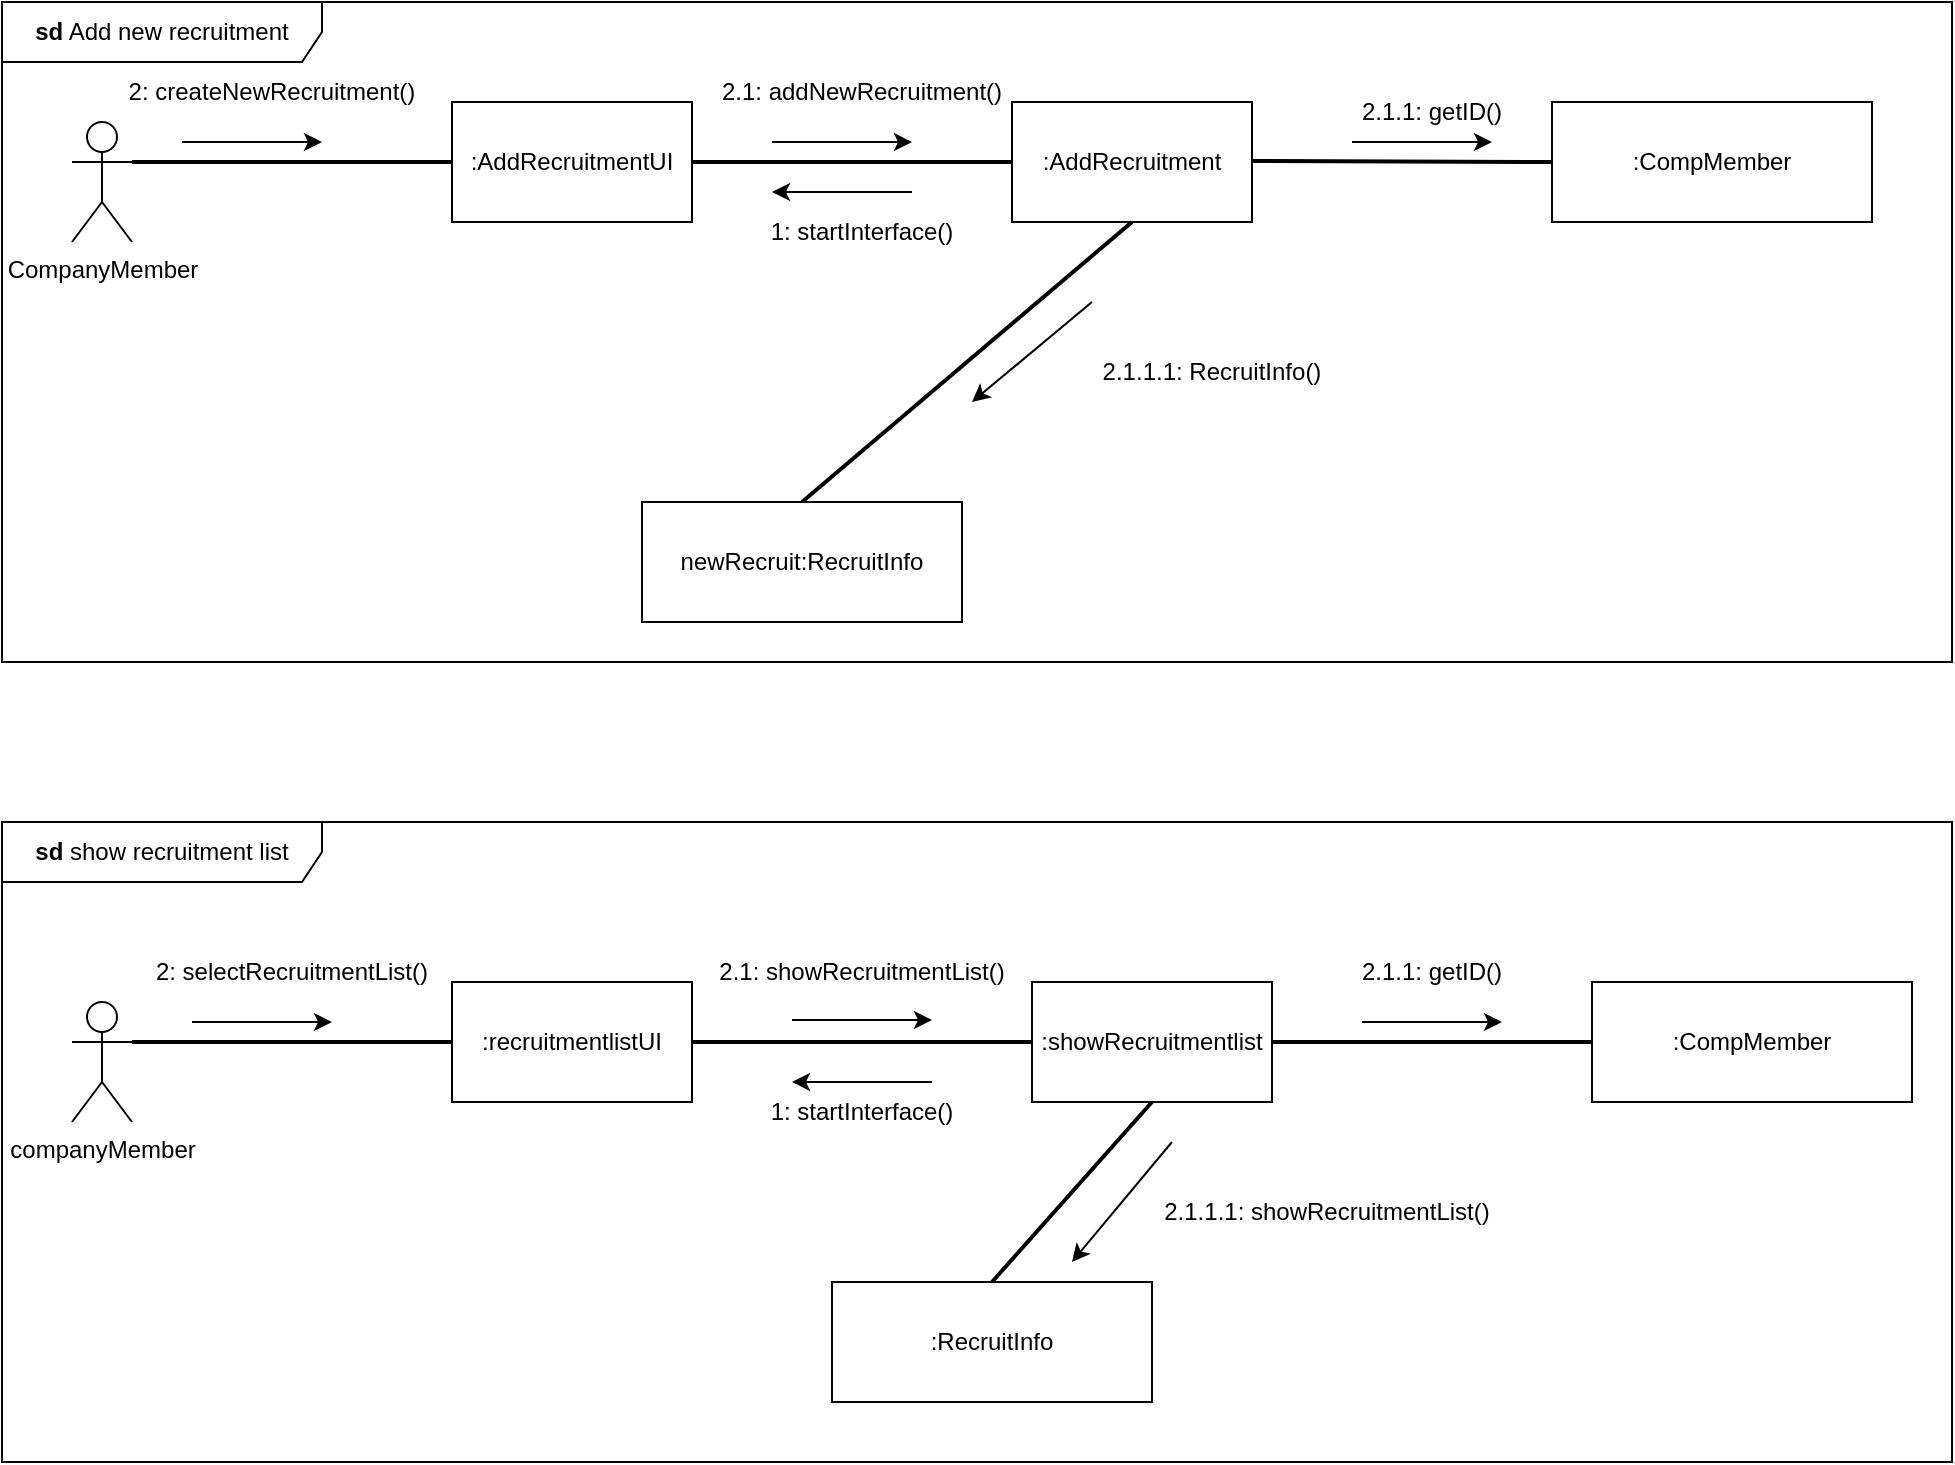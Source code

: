 <mxfile version="21.3.2" type="device">
  <diagram name="Page-1" id="2YBvvXClWsGukQMizWep">
    <mxGraphModel dx="1050" dy="573" grid="1" gridSize="10" guides="1" tooltips="1" connect="1" arrows="1" fold="1" page="1" pageScale="1" pageWidth="850" pageHeight="1100" math="0" shadow="0">
      <root>
        <mxCell id="0" />
        <mxCell id="1" parent="0" />
        <mxCell id="drem8hIzEslNzogFuknP-12" value="" style="endArrow=none;html=1;rounded=0;exitX=1;exitY=0.333;exitDx=0;exitDy=0;exitPerimeter=0;entryX=0;entryY=0.5;entryDx=0;entryDy=0;strokeWidth=2;" parent="1" source="drem8hIzEslNzogFuknP-1" target="drem8hIzEslNzogFuknP-13" edge="1">
          <mxGeometry width="50" height="50" relative="1" as="geometry">
            <mxPoint x="440" y="200" as="sourcePoint" />
            <mxPoint x="150" y="150" as="targetPoint" />
          </mxGeometry>
        </mxCell>
        <mxCell id="drem8hIzEslNzogFuknP-13" value=":AddRecruitmentUI" style="rounded=0;whiteSpace=wrap;html=1;" parent="1" vertex="1">
          <mxGeometry x="250" y="110" width="120" height="60" as="geometry" />
        </mxCell>
        <mxCell id="drem8hIzEslNzogFuknP-15" value="" style="endArrow=none;html=1;rounded=0;exitX=1;exitY=0.5;exitDx=0;exitDy=0;entryX=0;entryY=0.5;entryDx=0;entryDy=0;strokeWidth=2;" parent="1" source="drem8hIzEslNzogFuknP-13" target="drem8hIzEslNzogFuknP-16" edge="1">
          <mxGeometry width="50" height="50" relative="1" as="geometry">
            <mxPoint x="440" y="200" as="sourcePoint" />
            <mxPoint x="490" y="150" as="targetPoint" />
          </mxGeometry>
        </mxCell>
        <mxCell id="drem8hIzEslNzogFuknP-16" value=":AddRecruitment" style="rounded=0;whiteSpace=wrap;html=1;" parent="1" vertex="1">
          <mxGeometry x="530" y="110" width="120" height="60" as="geometry" />
        </mxCell>
        <mxCell id="drem8hIzEslNzogFuknP-17" value="" style="endArrow=classic;html=1;rounded=0;" parent="1" edge="1">
          <mxGeometry width="50" height="50" relative="1" as="geometry">
            <mxPoint x="115" y="130" as="sourcePoint" />
            <mxPoint x="185" y="130" as="targetPoint" />
          </mxGeometry>
        </mxCell>
        <mxCell id="drem8hIzEslNzogFuknP-18" value="2.1: addNewRecruitment()" style="text;html=1;strokeColor=none;fillColor=none;align=center;verticalAlign=middle;whiteSpace=wrap;rounded=0;" parent="1" vertex="1">
          <mxGeometry x="380" y="90" width="150" height="30" as="geometry" />
        </mxCell>
        <mxCell id="drem8hIzEslNzogFuknP-19" value="2: createNewRecruitment()" style="text;html=1;strokeColor=none;fillColor=none;align=center;verticalAlign=middle;whiteSpace=wrap;rounded=0;" parent="1" vertex="1">
          <mxGeometry x="80" y="90" width="160" height="30" as="geometry" />
        </mxCell>
        <mxCell id="drem8hIzEslNzogFuknP-21" value="" style="endArrow=classic;html=1;rounded=0;" parent="1" edge="1">
          <mxGeometry width="50" height="50" relative="1" as="geometry">
            <mxPoint x="410" y="130" as="sourcePoint" />
            <mxPoint x="480" y="130" as="targetPoint" />
          </mxGeometry>
        </mxCell>
        <mxCell id="drem8hIzEslNzogFuknP-22" value="" style="endArrow=none;html=1;rounded=0;exitX=0.5;exitY=1;exitDx=0;exitDy=0;entryX=0.5;entryY=0;entryDx=0;entryDy=0;strokeWidth=2;" parent="1" source="drem8hIzEslNzogFuknP-16" target="drem8hIzEslNzogFuknP-29" edge="1">
          <mxGeometry width="50" height="50" relative="1" as="geometry">
            <mxPoint x="390" y="220" as="sourcePoint" />
            <mxPoint x="430" y="310" as="targetPoint" />
          </mxGeometry>
        </mxCell>
        <mxCell id="drem8hIzEslNzogFuknP-25" value="" style="endArrow=classic;html=1;rounded=0;" parent="1" edge="1">
          <mxGeometry width="50" height="50" relative="1" as="geometry">
            <mxPoint x="570" y="210" as="sourcePoint" />
            <mxPoint x="510" y="260" as="targetPoint" />
          </mxGeometry>
        </mxCell>
        <mxCell id="drem8hIzEslNzogFuknP-27" value="2.1.1.1: RecruitInfo()" style="text;html=1;strokeColor=none;fillColor=none;align=center;verticalAlign=middle;whiteSpace=wrap;rounded=0;" parent="1" vertex="1">
          <mxGeometry x="550" y="230" width="160" height="30" as="geometry" />
        </mxCell>
        <mxCell id="drem8hIzEslNzogFuknP-30" value="" style="endArrow=classic;html=1;rounded=0;" parent="1" edge="1">
          <mxGeometry width="50" height="50" relative="1" as="geometry">
            <mxPoint x="625" y="330" as="sourcePoint" />
            <mxPoint x="625" y="330" as="targetPoint" />
          </mxGeometry>
        </mxCell>
        <mxCell id="drem8hIzEslNzogFuknP-32" value="" style="endArrow=classic;html=1;rounded=0;" parent="1" edge="1">
          <mxGeometry width="50" height="50" relative="1" as="geometry">
            <mxPoint x="555" y="330" as="sourcePoint" />
            <mxPoint x="555" y="330" as="targetPoint" />
          </mxGeometry>
        </mxCell>
        <mxCell id="drem8hIzEslNzogFuknP-84" value="&lt;b&gt;sd&lt;/b&gt; Add new recruitment" style="shape=umlFrame;whiteSpace=wrap;html=1;pointerEvents=0;recursiveResize=0;container=1;collapsible=0;width=160;" parent="1" vertex="1">
          <mxGeometry x="25" y="60" width="975" height="330" as="geometry" />
        </mxCell>
        <mxCell id="drem8hIzEslNzogFuknP-109" value="1: startInterface()" style="text;html=1;strokeColor=none;fillColor=none;align=center;verticalAlign=middle;whiteSpace=wrap;rounded=0;" parent="drem8hIzEslNzogFuknP-84" vertex="1">
          <mxGeometry x="355" y="100" width="150" height="30" as="geometry" />
        </mxCell>
        <mxCell id="drem8hIzEslNzogFuknP-1" value="CompanyMember" style="shape=umlActor;verticalLabelPosition=bottom;verticalAlign=top;html=1;outlineConnect=0;" parent="drem8hIzEslNzogFuknP-84" vertex="1">
          <mxGeometry x="35" y="60" width="30" height="60" as="geometry" />
        </mxCell>
        <mxCell id="twtLeFDuSWqD80qAJFHP-5" value=":CompMember" style="rounded=0;whiteSpace=wrap;html=1;" vertex="1" parent="drem8hIzEslNzogFuknP-84">
          <mxGeometry x="775" y="50" width="160" height="60" as="geometry" />
        </mxCell>
        <mxCell id="twtLeFDuSWqD80qAJFHP-6" value="" style="endArrow=none;html=1;rounded=0;strokeWidth=2;exitX=1;exitY=0.5;exitDx=0;exitDy=0;entryX=0;entryY=0.5;entryDx=0;entryDy=0;" edge="1" parent="drem8hIzEslNzogFuknP-84" target="twtLeFDuSWqD80qAJFHP-5">
          <mxGeometry width="50" height="50" relative="1" as="geometry">
            <mxPoint x="625" y="79.5" as="sourcePoint" />
            <mxPoint x="785" y="79.5" as="targetPoint" />
          </mxGeometry>
        </mxCell>
        <mxCell id="twtLeFDuSWqD80qAJFHP-7" value="" style="endArrow=classic;html=1;rounded=0;" edge="1" parent="drem8hIzEslNzogFuknP-84">
          <mxGeometry width="50" height="50" relative="1" as="geometry">
            <mxPoint x="675" y="70" as="sourcePoint" />
            <mxPoint x="745" y="70" as="targetPoint" />
          </mxGeometry>
        </mxCell>
        <mxCell id="twtLeFDuSWqD80qAJFHP-8" value="2.1.1: getID()" style="text;html=1;strokeColor=none;fillColor=none;align=center;verticalAlign=middle;whiteSpace=wrap;rounded=0;" vertex="1" parent="drem8hIzEslNzogFuknP-84">
          <mxGeometry x="635" y="40" width="160" height="30" as="geometry" />
        </mxCell>
        <mxCell id="drem8hIzEslNzogFuknP-29" value="newRecruit:RecruitInfo" style="rounded=0;whiteSpace=wrap;html=1;" parent="drem8hIzEslNzogFuknP-84" vertex="1">
          <mxGeometry x="320" y="250" width="160" height="60" as="geometry" />
        </mxCell>
        <mxCell id="drem8hIzEslNzogFuknP-107" value="" style="endArrow=classic;html=1;rounded=0;" parent="1" edge="1">
          <mxGeometry width="50" height="50" relative="1" as="geometry">
            <mxPoint x="480" y="155" as="sourcePoint" />
            <mxPoint x="410" y="155" as="targetPoint" />
          </mxGeometry>
        </mxCell>
        <mxCell id="Hm5OGX_l1lOq_2YDy-Yi-1" value="&lt;b&gt;sd &lt;/b&gt;show recruitment list" style="shape=umlFrame;whiteSpace=wrap;html=1;pointerEvents=0;recursiveResize=0;container=1;collapsible=0;width=160;" parent="1" vertex="1">
          <mxGeometry x="25" y="470" width="975" height="320" as="geometry" />
        </mxCell>
        <mxCell id="Hm5OGX_l1lOq_2YDy-Yi-2" value="companyMember" style="shape=umlActor;verticalLabelPosition=bottom;verticalAlign=top;html=1;outlineConnect=0;" parent="Hm5OGX_l1lOq_2YDy-Yi-1" vertex="1">
          <mxGeometry x="35" y="90" width="30" height="60" as="geometry" />
        </mxCell>
        <mxCell id="Hm5OGX_l1lOq_2YDy-Yi-3" value="" style="endArrow=none;html=1;rounded=0;entryX=1;entryY=0.333;entryDx=0;entryDy=0;strokeWidth=2;entryPerimeter=0;exitX=0;exitY=0.5;exitDx=0;exitDy=0;" parent="Hm5OGX_l1lOq_2YDy-Yi-1" source="Hm5OGX_l1lOq_2YDy-Yi-4" target="Hm5OGX_l1lOq_2YDy-Yi-2" edge="1">
          <mxGeometry width="50" height="50" relative="1" as="geometry">
            <mxPoint x="245" y="110" as="sourcePoint" />
            <mxPoint x="55" y="110" as="targetPoint" />
          </mxGeometry>
        </mxCell>
        <mxCell id="Hm5OGX_l1lOq_2YDy-Yi-4" value=":recruitmentlistUI" style="rounded=0;whiteSpace=wrap;html=1;" parent="Hm5OGX_l1lOq_2YDy-Yi-1" vertex="1">
          <mxGeometry x="225" y="80" width="120" height="60" as="geometry" />
        </mxCell>
        <mxCell id="Hm5OGX_l1lOq_2YDy-Yi-5" value="2: selectRecruitmentList()" style="text;html=1;strokeColor=none;fillColor=none;align=center;verticalAlign=middle;whiteSpace=wrap;rounded=0;" parent="Hm5OGX_l1lOq_2YDy-Yi-1" vertex="1">
          <mxGeometry x="75" y="60" width="140" height="30" as="geometry" />
        </mxCell>
        <mxCell id="Hm5OGX_l1lOq_2YDy-Yi-6" value="" style="endArrow=classic;html=1;rounded=0;" parent="Hm5OGX_l1lOq_2YDy-Yi-1" edge="1">
          <mxGeometry width="50" height="50" relative="1" as="geometry">
            <mxPoint x="95" y="100" as="sourcePoint" />
            <mxPoint x="165" y="100" as="targetPoint" />
          </mxGeometry>
        </mxCell>
        <mxCell id="Hm5OGX_l1lOq_2YDy-Yi-7" value=":showRecruitmentlist" style="rounded=0;whiteSpace=wrap;html=1;" parent="Hm5OGX_l1lOq_2YDy-Yi-1" vertex="1">
          <mxGeometry x="515" y="80" width="120" height="60" as="geometry" />
        </mxCell>
        <mxCell id="Hm5OGX_l1lOq_2YDy-Yi-8" value="" style="endArrow=none;html=1;rounded=0;entryX=0;entryY=0.5;entryDx=0;entryDy=0;strokeWidth=2;exitX=1;exitY=0.5;exitDx=0;exitDy=0;" parent="Hm5OGX_l1lOq_2YDy-Yi-1" source="Hm5OGX_l1lOq_2YDy-Yi-4" target="Hm5OGX_l1lOq_2YDy-Yi-7" edge="1">
          <mxGeometry width="50" height="50" relative="1" as="geometry">
            <mxPoint x="385" y="110" as="sourcePoint" />
            <mxPoint x="475" y="109.5" as="targetPoint" />
          </mxGeometry>
        </mxCell>
        <mxCell id="Hm5OGX_l1lOq_2YDy-Yi-9" value="2.1: showRecruitmentList()" style="text;html=1;strokeColor=none;fillColor=none;align=center;verticalAlign=middle;whiteSpace=wrap;rounded=0;" parent="Hm5OGX_l1lOq_2YDy-Yi-1" vertex="1">
          <mxGeometry x="355" y="60" width="150" height="30" as="geometry" />
        </mxCell>
        <mxCell id="Hm5OGX_l1lOq_2YDy-Yi-10" value="" style="endArrow=classic;html=1;rounded=0;" parent="Hm5OGX_l1lOq_2YDy-Yi-1" edge="1">
          <mxGeometry width="50" height="50" relative="1" as="geometry">
            <mxPoint x="395" y="99" as="sourcePoint" />
            <mxPoint x="465" y="99" as="targetPoint" />
          </mxGeometry>
        </mxCell>
        <mxCell id="Hm5OGX_l1lOq_2YDy-Yi-11" value="" style="endArrow=classic;html=1;rounded=0;" parent="Hm5OGX_l1lOq_2YDy-Yi-1" edge="1">
          <mxGeometry width="50" height="50" relative="1" as="geometry">
            <mxPoint x="465" y="130" as="sourcePoint" />
            <mxPoint x="395" y="130" as="targetPoint" />
          </mxGeometry>
        </mxCell>
        <mxCell id="Hm5OGX_l1lOq_2YDy-Yi-12" value="1: startInterface()" style="text;html=1;strokeColor=none;fillColor=none;align=center;verticalAlign=middle;whiteSpace=wrap;rounded=0;" parent="Hm5OGX_l1lOq_2YDy-Yi-1" vertex="1">
          <mxGeometry x="355" y="130" width="150" height="30" as="geometry" />
        </mxCell>
        <mxCell id="Hm5OGX_l1lOq_2YDy-Yi-17" value="" style="endArrow=none;html=1;rounded=0;strokeWidth=2;exitX=1;exitY=0.5;exitDx=0;exitDy=0;entryX=0;entryY=0.5;entryDx=0;entryDy=0;" parent="Hm5OGX_l1lOq_2YDy-Yi-1" source="Hm5OGX_l1lOq_2YDy-Yi-7" target="Hm5OGX_l1lOq_2YDy-Yi-18" edge="1">
          <mxGeometry width="50" height="50" relative="1" as="geometry">
            <mxPoint x="585" y="150" as="sourcePoint" />
            <mxPoint x="485" y="250" as="targetPoint" />
          </mxGeometry>
        </mxCell>
        <mxCell id="Hm5OGX_l1lOq_2YDy-Yi-18" value=":CompMember" style="rounded=0;whiteSpace=wrap;html=1;" parent="Hm5OGX_l1lOq_2YDy-Yi-1" vertex="1">
          <mxGeometry x="795" y="80" width="160" height="60" as="geometry" />
        </mxCell>
        <mxCell id="Hm5OGX_l1lOq_2YDy-Yi-19" value="2.1.1: getID()" style="text;html=1;strokeColor=none;fillColor=none;align=center;verticalAlign=middle;whiteSpace=wrap;rounded=0;" parent="Hm5OGX_l1lOq_2YDy-Yi-1" vertex="1">
          <mxGeometry x="635" y="60" width="160" height="30" as="geometry" />
        </mxCell>
        <mxCell id="Hm5OGX_l1lOq_2YDy-Yi-20" value="" style="endArrow=classic;html=1;rounded=0;" parent="Hm5OGX_l1lOq_2YDy-Yi-1" edge="1">
          <mxGeometry width="50" height="50" relative="1" as="geometry">
            <mxPoint x="680" y="100" as="sourcePoint" />
            <mxPoint x="750" y="100" as="targetPoint" />
          </mxGeometry>
        </mxCell>
        <mxCell id="twtLeFDuSWqD80qAJFHP-1" value="" style="endArrow=none;html=1;rounded=0;exitX=0.5;exitY=1;exitDx=0;exitDy=0;entryX=0.5;entryY=0;entryDx=0;entryDy=0;strokeWidth=2;" edge="1" parent="Hm5OGX_l1lOq_2YDy-Yi-1" source="Hm5OGX_l1lOq_2YDy-Yi-7" target="twtLeFDuSWqD80qAJFHP-2">
          <mxGeometry width="50" height="50" relative="1" as="geometry">
            <mxPoint x="665" y="160" as="sourcePoint" />
            <mxPoint x="505" y="300" as="targetPoint" />
          </mxGeometry>
        </mxCell>
        <mxCell id="twtLeFDuSWqD80qAJFHP-2" value=":RecruitInfo" style="rounded=0;whiteSpace=wrap;html=1;" vertex="1" parent="Hm5OGX_l1lOq_2YDy-Yi-1">
          <mxGeometry x="415" y="230" width="160" height="60" as="geometry" />
        </mxCell>
        <mxCell id="twtLeFDuSWqD80qAJFHP-3" value="" style="endArrow=classic;html=1;rounded=0;" edge="1" parent="Hm5OGX_l1lOq_2YDy-Yi-1">
          <mxGeometry width="50" height="50" relative="1" as="geometry">
            <mxPoint x="585" y="160" as="sourcePoint" />
            <mxPoint x="535" y="220" as="targetPoint" />
          </mxGeometry>
        </mxCell>
        <mxCell id="twtLeFDuSWqD80qAJFHP-4" value="2.1.1.1: showRecruitmentList()" style="text;html=1;strokeColor=none;fillColor=none;align=center;verticalAlign=middle;whiteSpace=wrap;rounded=0;" vertex="1" parent="Hm5OGX_l1lOq_2YDy-Yi-1">
          <mxGeometry x="575" y="180" width="175" height="30" as="geometry" />
        </mxCell>
      </root>
    </mxGraphModel>
  </diagram>
</mxfile>
